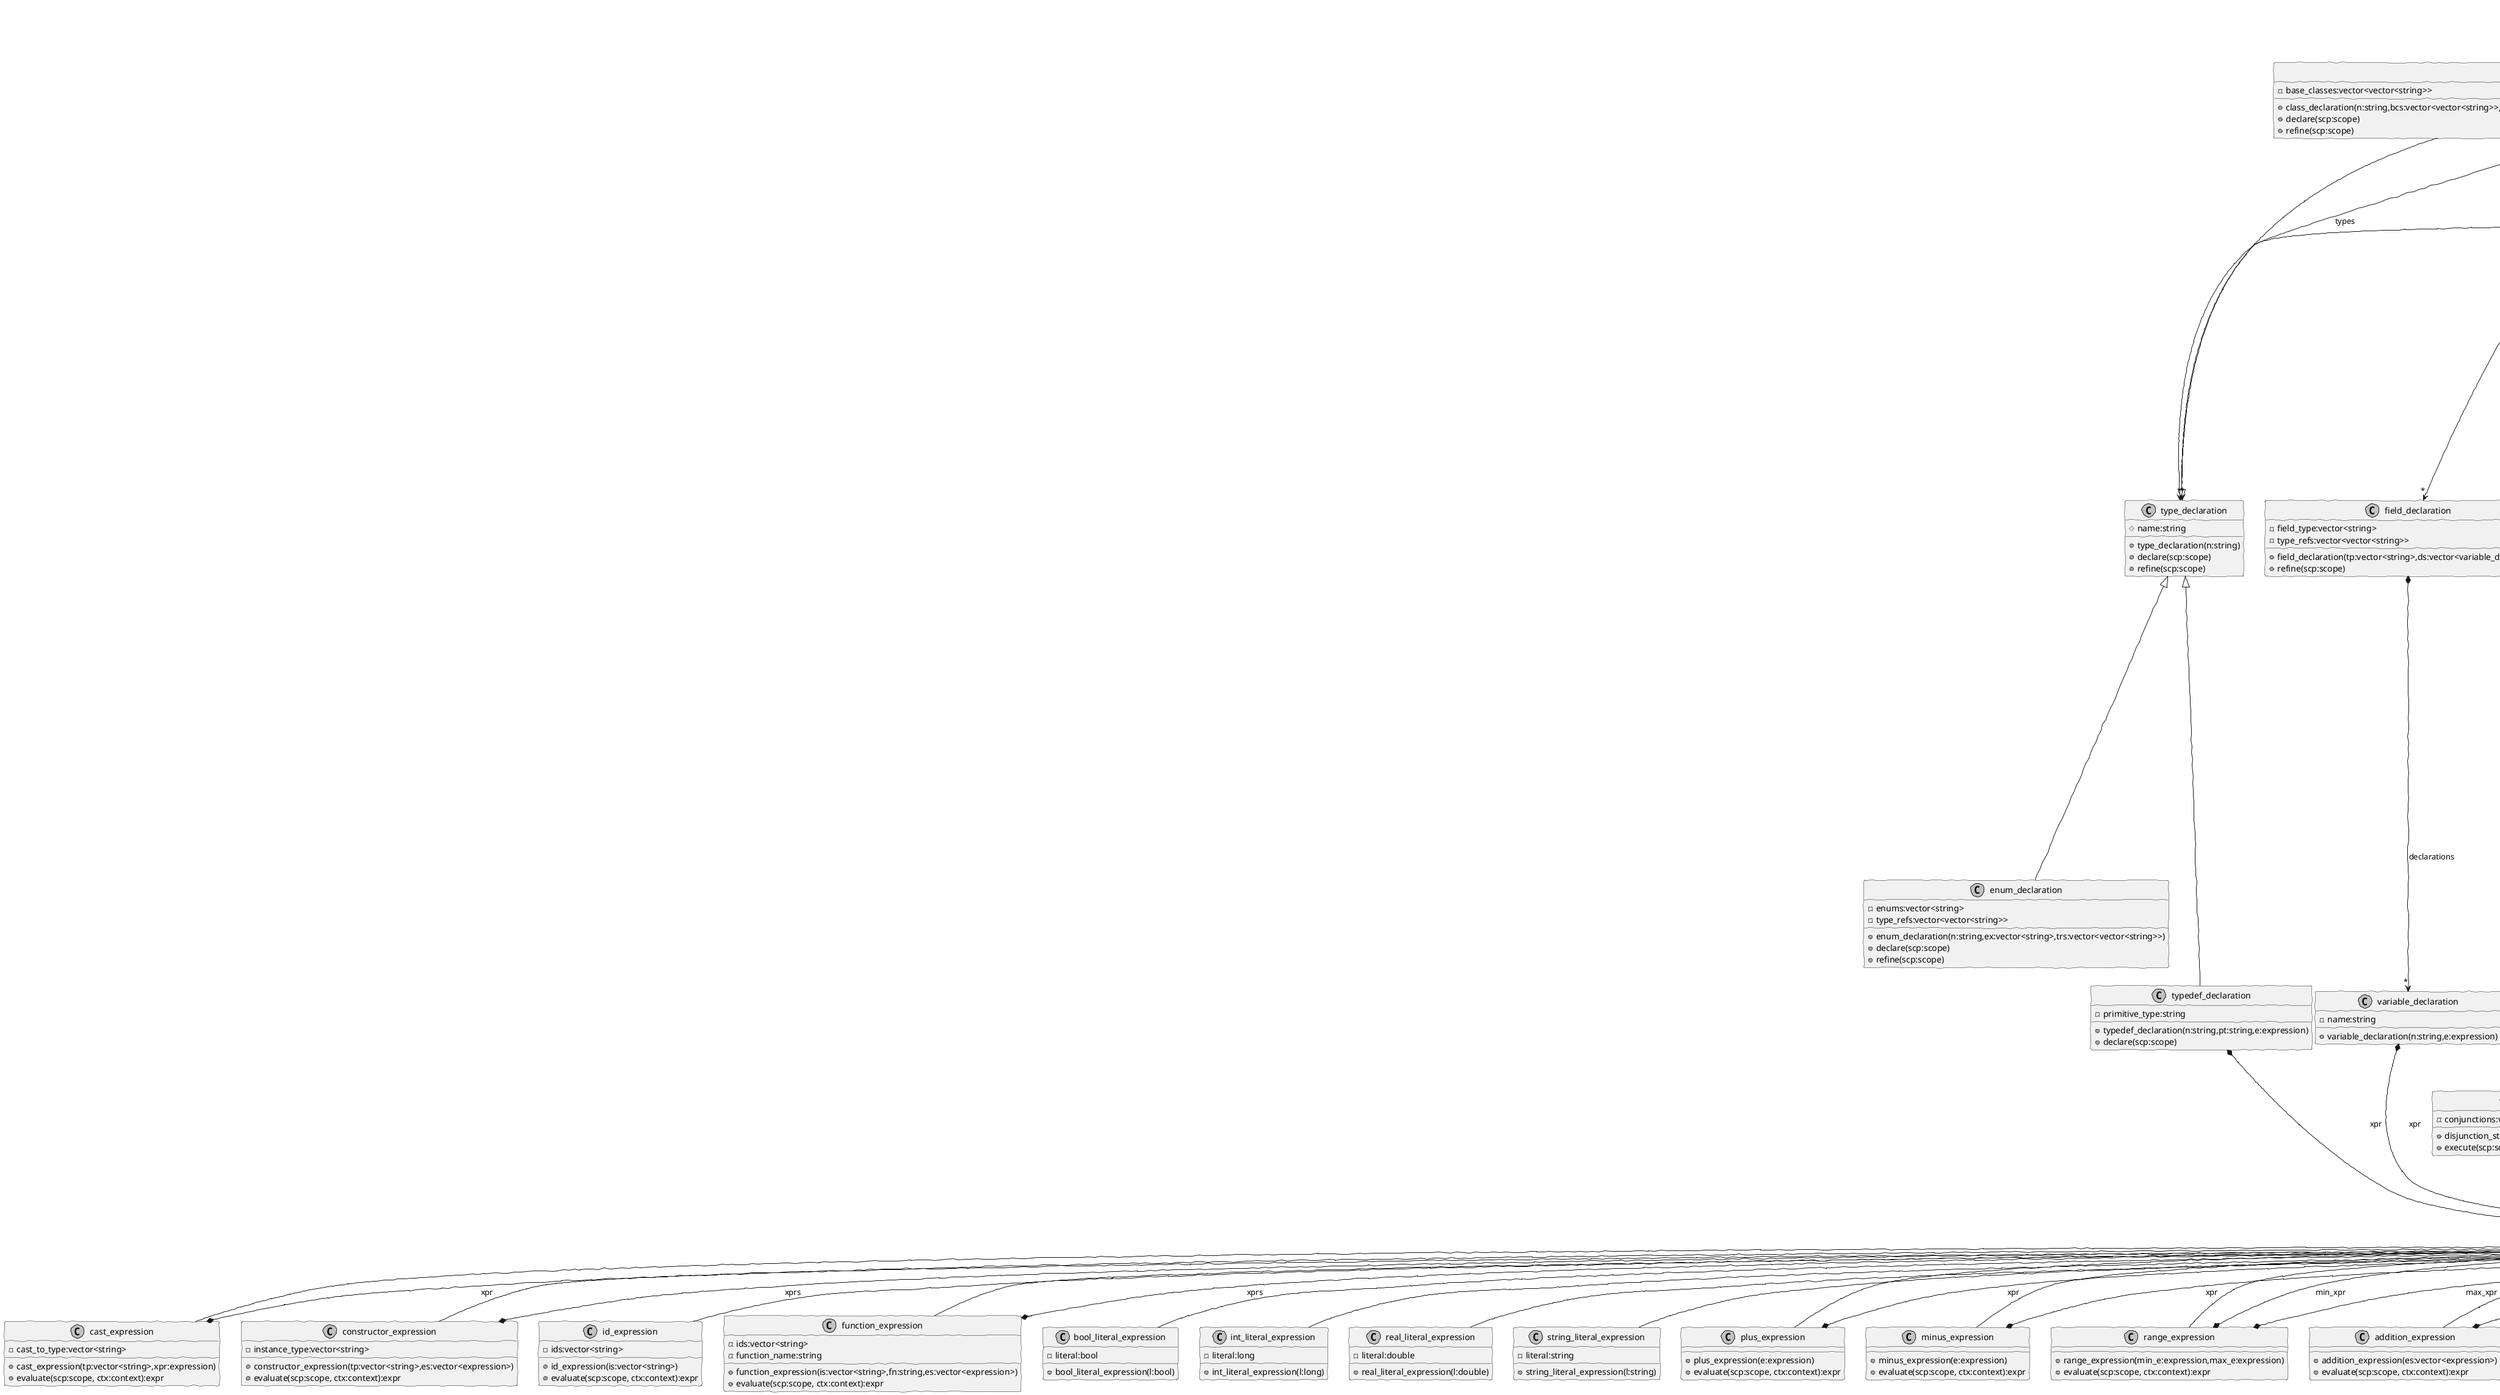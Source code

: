 @startuml parser
page 4x2
skinparam monochrome true
skinparam handwritten true

class expression
expression : +evaluate(scp:scope,ctx:context):expr

class cast_expression
expression <|-- cast_expression
cast_expression : -cast_to_type:vector<string>
cast_expression : +cast_expression(tp:vector<string>,xpr:expression)
cast_expression : +evaluate(scp:scope, ctx:context):expr
cast_expression *--> "1" expression : xpr

class constructor_expression
expression <|-- constructor_expression
constructor_expression : -instance_type:vector<string>
constructor_expression : +constructor_expression(tp:vector<string>,es:vector<expression>)
constructor_expression : +evaluate(scp:scope, ctx:context):expr
constructor_expression *--> "*" expression : xprs

class id_expression
expression <|-- id_expression
id_expression : -ids:vector<string>
id_expression : +id_expression(is:vector<string>)
id_expression : +evaluate(scp:scope, ctx:context):expr

class function_expression
expression <|-- function_expression
function_expression : -ids:vector<string>
function_expression : -function_name:string
function_expression : +function_expression(is:vector<string>,fn:string,es:vector<expression>)
function_expression : +evaluate(scp:scope, ctx:context):expr
function_expression *--> "*" expression : xprs

class bool_literal_expression
expression <|-- bool_literal_expression
bool_literal_expression : -literal:bool
bool_literal_expression : +bool_literal_expression(l:bool)

class int_literal_expression
expression <|-- int_literal_expression
int_literal_expression : -literal:long
int_literal_expression : +int_literal_expression(l:long)

class real_literal_expression
expression <|-- real_literal_expression
real_literal_expression : -literal:double
real_literal_expression : +real_literal_expression(l:double)

class string_literal_expression
expression <|-- string_literal_expression
string_literal_expression : -literal:string
string_literal_expression : +string_literal_expression(l:string)

class plus_expression
expression <|-- plus_expression
plus_expression : +plus_expression(e:expression)
plus_expression : +evaluate(scp:scope, ctx:context):expr
plus_expression *--> "1" expression : xpr

class minus_expression
expression <|-- minus_expression
minus_expression : +minus_expression(e:expression)
minus_expression : +evaluate(scp:scope, ctx:context):expr
minus_expression *--> "1" expression : xpr

class range_expression
expression <|-- range_expression
range_expression : +range_expression(min_e:expression,max_e:expression)
range_expression : +evaluate(scp:scope, ctx:context):expr
range_expression *--> "1" expression : min_xpr
range_expression *--> "1" expression : max_xpr

class addition_expression
expression <|-- addition_expression
addition_expression : +addition_expression(es:vector<expression>)
addition_expression : +evaluate(scp:scope, ctx:context):expr
addition_expression *--> "*" expression : xprs

class subtraction_expression
expression <|-- subtraction_expression
subtraction_expression : +subtraction_expression(es:vector<expression>)
subtraction_expression : +evaluate(scp:scope, ctx:context):expr
subtraction_expression *--> "*" expression : xprs

class multiplication_expression
expression <|-- multiplication_expression
multiplication_expression : +multiplication_expression(es:vector<expression>)
multiplication_expression : +evaluate(scp:scope, ctx:context):expr
multiplication_expression *--> "*" expression : xprs

class division_expression
expression <|-- division_expression
division_expression : +division_expression(es:vector<expression>)
division_expression : +evaluate(scp:scope, ctx:context):expr
division_expression *--> "*" expression : xprs

class lt_expression
expression <|-- lt_expression
lt_expression : +lt_expression(l:expression,r:expression)
lt_expression : +evaluate(scp:scope, ctx:context):expr
lt_expression *--> "1" expression : left
lt_expression *--> "1" expression : right

class leq_expression
expression <|-- leq_expression
leq_expression : +leq_expression(l:expression,r:expression)
leq_expression : +evaluate(scp:scope, ctx:context):expr
leq_expression *--> "1" expression : left
leq_expression *--> "1" expression : right

class eq_expression
expression <|-- eq_expression
eq_expression : +eq_expression(l:expression,r:expression)
eq_expression : +evaluate(scp:scope, ctx:context):expr
eq_expression *--> "1" expression : left
eq_expression *--> "1" expression : right

class geq_expression
expression <|-- geq_expression
geq_expression : +geq_expression(l:expression,r:expression)
geq_expression : +evaluate(scp:scope, ctx:context):expr
geq_expression *--> "1" expression : left
geq_expression *--> "1" expression : right

class gt_expression
expression <|-- gt_expression
gt_expression : +gt_expression(l:expression,r:expression)
gt_expression : +evaluate(scp:scope, ctx:context):expr
gt_expression *--> "1" expression : left
gt_expression *--> "1" expression : right

class implication_expression
expression <|-- implication_expression
implication_expression : +implication_expression(l:expression,r:expression)
implication_expression : +evaluate(scp:scope, ctx:context):expr
implication_expression *--> "1" expression : left
implication_expression *--> "1" expression : right

class disjunction_expression
expression <|-- disjunction_expression
disjunction_expression : +disjunction_expression(es:vector<expression>)
disjunction_expression : +evaluate(scp:scope, ctx:context):expr
disjunction_expression *--> "*" expression : xprs

class conjunction_expression
expression <|-- conjunction_expression
conjunction_expression : +conjunction_expression(es:vector<expression>)
conjunction_expression : +evaluate(scp:scope, ctx:context):expr
conjunction_expression *--> "*" expression : xprs

class exct_one_expression
expression <|-- exct_one_expression
exct_one_expression : +exct_one_expression(es:vector<expression>)
exct_one_expression : +evaluate(scp:scope, ctx:context):expr
exct_one_expression *--> "*" expression : xprs

class not_expression
expression <|-- not_expression
not_expression : +not_expression(e:expression)
not_expression : +evaluate(scp:scope, ctx:context):expr
not_expression *--> "1" expression : xpr

class statement
statement : +execute(scp:scope,ctx:context):void

class assignment_statement
statement <|-- assignment_statement
assignment_statement : -ids:vector<string>
assignment_statement : -id:string
assignment_statement : +assignment_statement(is:vector<string>,i:string,es:vector<expression>)
assignment_statement : +execute(scp:scope,ctx:context):void
assignment_statement *--> "*" expression : xprs

class local_field_statement
statement <|-- local_field_statement
local_field_statement : -field_type:vector<string>
local_field_statement : -name:string
local_field_statement : +local_field_statement(fn:vector<string>,n:string,es:vector<expression>)
local_field_statement : +execute(scp:scope,ctx:context):void
local_field_statement *--> "*" expression : xprs

class expression_statement
statement <|-- expression_statement
expression_statement : +expression_statement(e:expression)
expression_statement : +execute(scp:scope,ctx:context):void
expression_statement *--> "1" expression : xpr

class block_statement
statement <|-- block_statement
block_statement : +block_statement(stmnts:vector<statement>)
block_statement : +execute(scp:scope,ctx:context):void
block_statement *--> "*" statement : statements

class disjunction_statement
statement <|-- disjunction_statement
disjunction_statement : -conjunctions:vector<vector<statement>>
disjunction_statement : +disjunction_statement(conjs:vector<vector<statement>>)
disjunction_statement : +execute(scp:scope,ctx:context):void

class formula_statement
statement <|-- formula_statement
formula_statement : -is_fact:bool
formula_statement : -formula_name:string
formula_statement : -formula_scope:vector<string>
formula_statement : -predicate_name:string
formula_statement : -assignments:vector<pair<string,expression>>
formula_statement : +formula_statement(isf:bool,fn:string,scp:vector<string>,pn:string,assns:vector<pair<string,expression>>)
formula_statement : +execute(scp:scope,ctx:context):void
formula_statement *--> "*" expression : xprs

class return_statement
statement <|-- return_statement
return_statement : +return_statement(e:expression)
return_statement : +execute(scp:scope,ctx:context):void
return_statement *--> "1" expression : xpr

enum symbol {
  BOOL_ID
  INT_ID
  REAL_ID
  STRING_ID
  TYPEDEF_ID
  ENUM_ID
  CLASS_ID
  GOAL_ID
  FACT_ID
  PREDICATE_ID
  NEW_ID
  OR_ID
  THIS_ID
  VOID_ID
  TRUE_ID
  FALSE_ID
  RETURN_ID
  DOT_ID
  COMMA_ID
  COLON_ID
  SEMICOLON_ID
  LPAREN_ID
  RPAREN_ID
  LBRACKET_ID
  RBRACKET_ID
  LBRACE_ID
  RBRACE_ID
  PLUS_ID
  MINUS_ID
  STAR_ID
  SLASH_ID
  AMP_ID
  BAR_ID
  EQ_ID
  GT_ID
  LT_ID
  BANG_ID
  EQEQ_ID
  LTEQ_ID
  GTEQ_ID
  BANGEQ_ID
  IMPLICATION_ID
  CARET_ID
  ID_ID
  IntLiteral_ID
  RealLiteral_ID
  StringLiteral_ID
  EOF_ID
}

class token
token : +start_line:int
token : +start_pos:int
token : +end_line:int
token : +end_pos:int
token : +token(sym:symbol,start_line:int,start_pos:int,end_line:int,end_pos:int)
token *--> "1" symbol : sym

class id_token
token <|-- id_token
id_token : +id:string
id_token : +id_token(start_line:int,start_pos:int,end_line:int,end_pos:int,id:string)

class int_token
token <|-- int_token
int_token : +val:long
int_token : +id_token(start_line:int,start_pos:int,end_line:int,end_pos:int,val:long)

class real_token
token <|-- real_token
real_token : +val:double
real_token : +real_token(start_line:int,start_pos:int,end_line:int,end_pos:int,val:double)

class string_token
token <|-- string_token
string_token : +str:string
string_token : +string_token(start_line:int,start_pos:int,end_line:int,end_pos:int,str:string)

class lexer
lexer : -is:stream
lexer : -ch:char
lexer : -start_line:int
lexer : -start_pos:int
lexer : -end_line:int
lexer : -end_pos:int
lexer : +lexer(is:stream)
lexer : +mk_token(sym:symbol):token
lexer : +mk_id_token(id:string):token
lexer : +mk_numeric_token(id:string):token
lexer : +mk_string_token(id:string):token
lexer : +finish_id(str:vector<char>):token
lexer : +finish_whitespaces():token
lexer : +error(err:string):void

class type_declaration
type_declaration : #name:string
type_declaration : +type_declaration(n:string)
type_declaration : +declare(scp:scope)
type_declaration : +refine(scp:scope)

class typedef_declaration
type_declaration <|-- typedef_declaration
typedef_declaration : -primitive_type:string
typedef_declaration : +typedef_declaration(n:string,pt:string,e:expression)
typedef_declaration : +declare(scp:scope)
typedef_declaration *--> "1" expression : xpr

class enum_declaration
type_declaration <|-- enum_declaration
enum_declaration : -enums:vector<string>
enum_declaration : -type_refs:vector<vector<string>>
enum_declaration : +enum_declaration(n:string,ex:vector<string>,trs:vector<vector<string>>)
enum_declaration : +declare(scp:scope)
enum_declaration : +refine(scp:scope)

class variable_declaration
variable_declaration : -name:string
variable_declaration : +variable_declaration(n:string,e:expression)
variable_declaration *--> "1" expression : xpr

class field_declaration
field_declaration : -field_type:vector<string>
field_declaration : -type_refs:vector<vector<string>>
field_declaration : +field_declaration(tp:vector<string>,ds:vector<variable_declaration>)
field_declaration : +refine(scp:scope)
field_declaration *--> "*" variable_declaration : declarations

class constructor_declaration
constructor_declaration : -parameters:vector<pair<vector<string>, string>>
constructor_declaration : -init_list:vector<pair<string, vector<expression>>>
constructor_declaration : +constructor_declaration(pars:vector<pair<vector<string>,string>>,il:vector<pair<string,vector<expression>>>,stmnts:vector<statement>)
constructor_declaration : +refine(scp:scope)
constructor_declaration *--> "*" statement : statements

class method_declaration
method_declaration : -return_type:vector<string>
method_declaration : -name:string
method_declaration : -parameters:vector<pair<vector<string>, string>>
method_declaration : +method_declaration(rt:vector<string>,n:string,pars:vector<pair<vector<string>,string>>,stmnts:vector<statement>)
method_declaration : +refine(scp:scope)
method_declaration *--> "*" statement : statements

class predicate_declaration
predicate_declaration : -name:string
predicate_declaration : -parameters:vector<pair<vector<string>, string>>
predicate_declaration : -predicate_list:vector<vector<string>>
predicate_declaration : +predicate_declaration(n:string,pars:vector<pair<vector<string>,string>>,pl:vector<vector<string>>,stmnts:vector<statement>)
predicate_declaration : +refine(scp:scope)
predicate_declaration *--> "*" statement : statements

class class_declaration
type_declaration <|-- class_declaration
class_declaration : -base_classes:vector<vector<string>>
class_declaration : +class_declaration(n:string,bcs:vector<vector<string>>,fs:vector<field_declaration>,cs:vector<constructor_declaration>,ms:vector<method_declaration>,ps:vector<predicate_declaration>,ts:vector<type_declaration>)
class_declaration : +declare(scp:scope)
class_declaration : +refine(scp:scope)
class_declaration *--> "*" field_declaration : fields
class_declaration *--> "*" constructor_declaration : constructors
class_declaration *--> "*" method_declaration : methods
class_declaration *--> "*" predicate_declaration : predicates
class_declaration *--> "*" type_declaration : types

class compilation_unit
compilation_unit : +compilation_unit(ms:vector<method_declaration>,ps:vector<predicate_declaration>,ts:vector<type_declaration>,stmnts:vector<statement>)
compilation_unit : +declare(scp:scope)
compilation_unit : +refine(scp:scope)
compilation_unit : +execute(scp:scope,ctx:context):void
compilation_unit *--> "*" method_declaration : methods
compilation_unit *--> "*" predicate_declaration : predicates
compilation_unit *--> "*" type_declaration : types
compilation_unit *--> "*" statement : statements

class parser
@enduml
